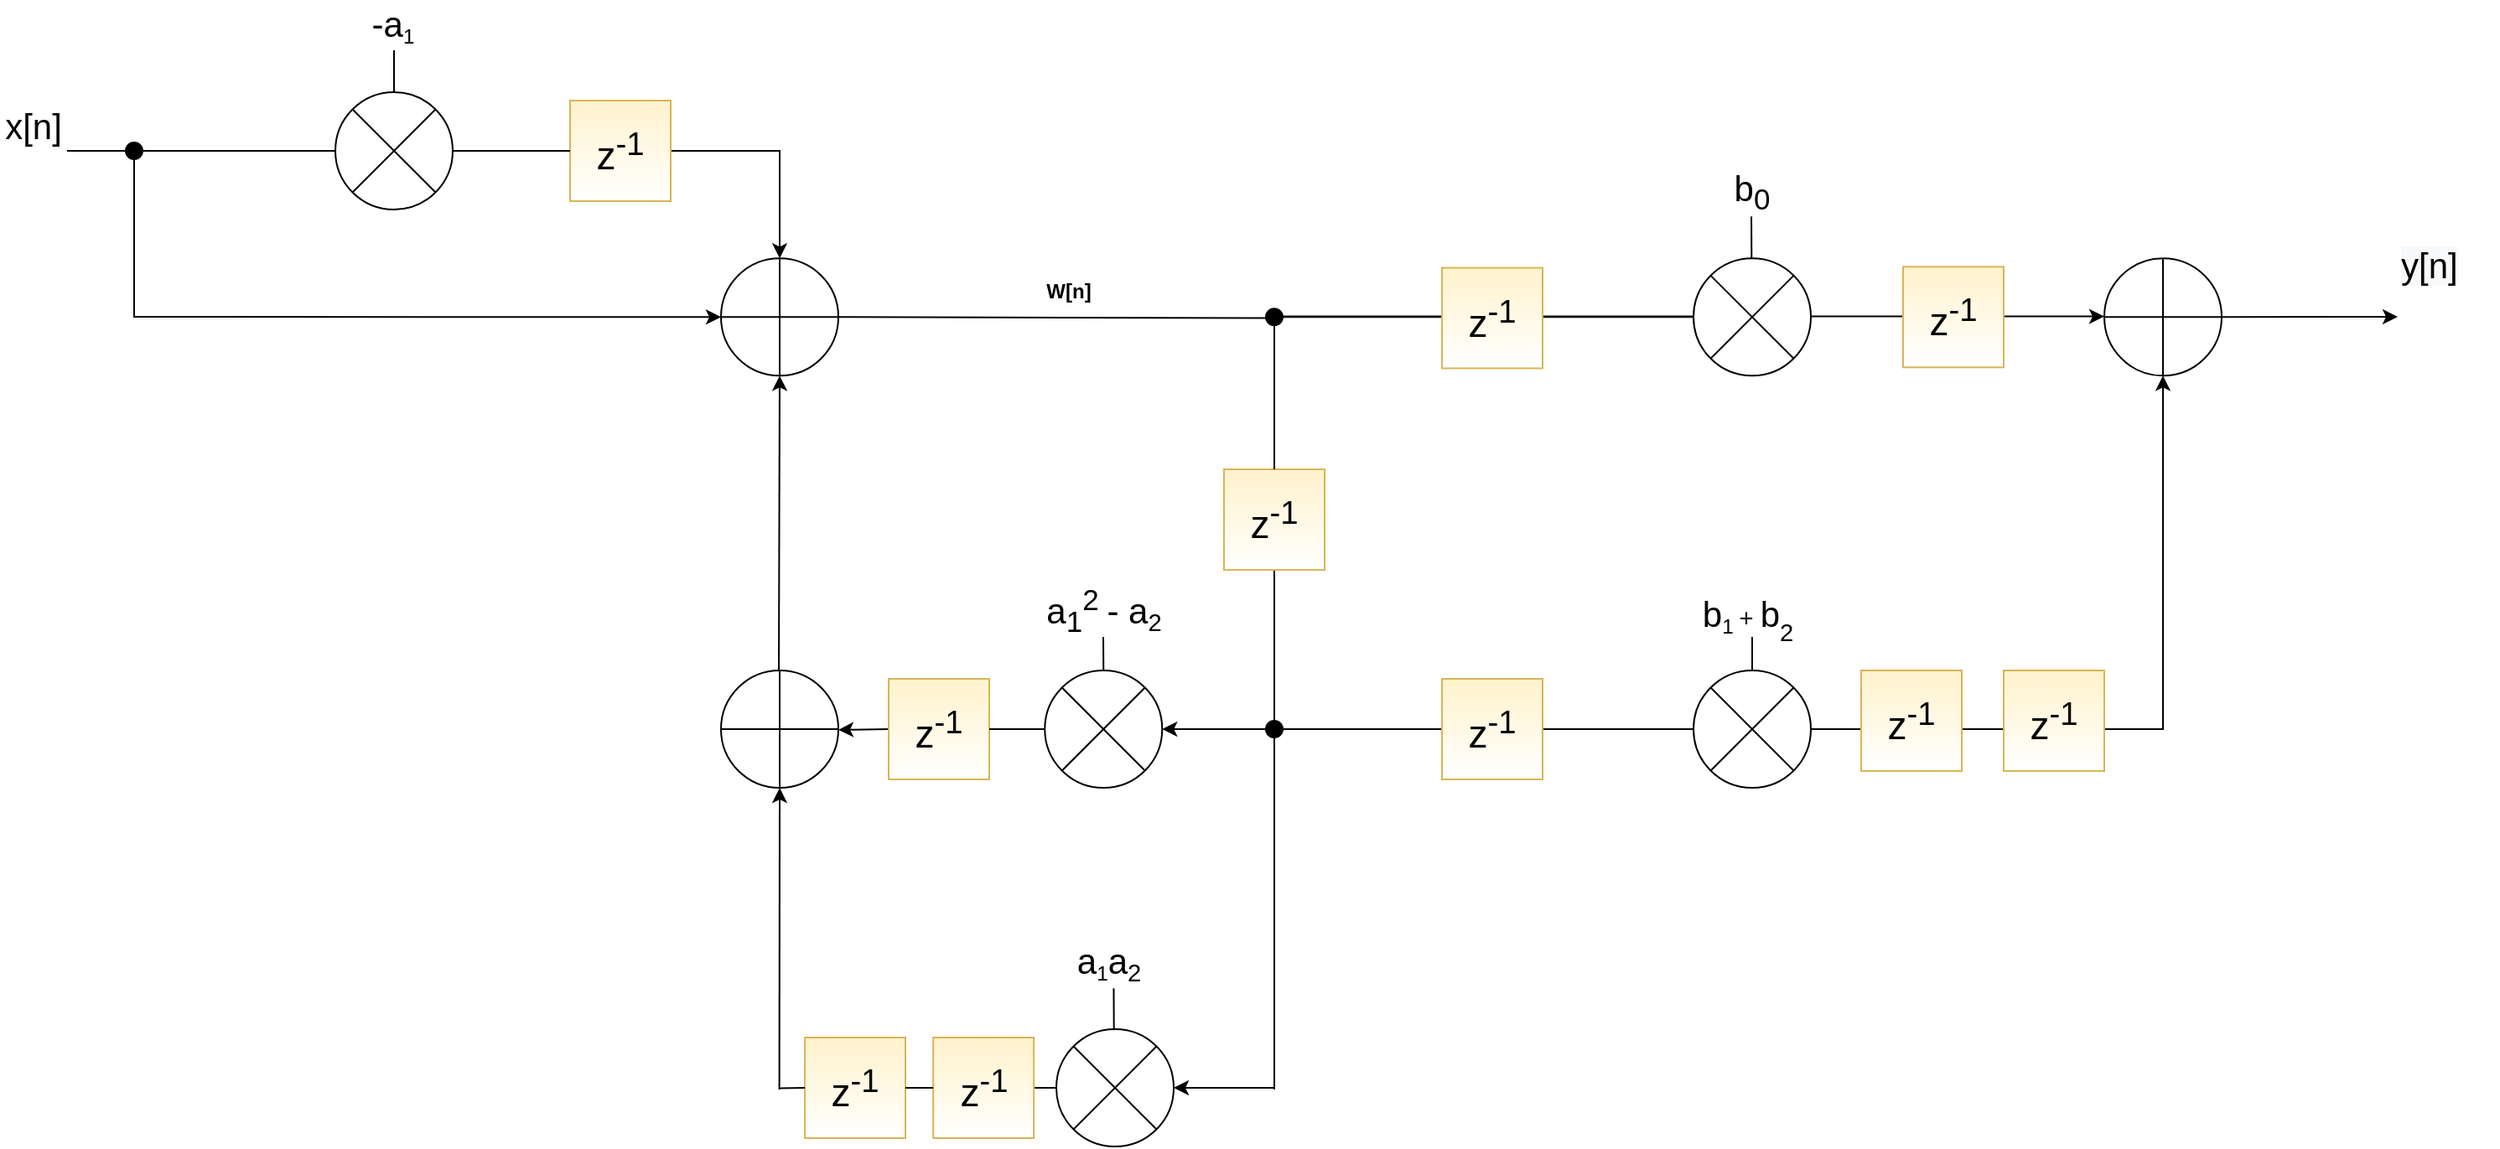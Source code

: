 <mxfile version="15.5.8" type="device"><diagram id="uEpWnFsl4Y93mvleyNiK" name="Page-1"><mxGraphModel dx="2557" dy="2081" grid="1" gridSize="10" guides="1" tooltips="1" connect="1" arrows="1" fold="1" page="1" pageScale="1" pageWidth="827" pageHeight="1169" math="0" shadow="0"><root><mxCell id="0"/><mxCell id="1" parent="0"/><mxCell id="lyqm6bJuYZkZEDeWDdbP-1" value="" style="verticalLabelPosition=bottom;verticalAlign=top;html=1;shape=mxgraph.flowchart.summing_function;" vertex="1" parent="1"><mxGeometry x="270" y="94.15" width="70" height="70" as="geometry"/></mxCell><mxCell id="lyqm6bJuYZkZEDeWDdbP-2" value="&lt;font style=&quot;font-size: 21px&quot;&gt;x[n]&lt;/font&gt;" style="text;html=1;strokeColor=none;fillColor=none;align=center;verticalAlign=middle;whiteSpace=wrap;rounded=0;" vertex="1" parent="1"><mxGeometry x="-160" y="5" width="40" height="20" as="geometry"/></mxCell><mxCell id="lyqm6bJuYZkZEDeWDdbP-3" value="&lt;b&gt;W[n]&lt;/b&gt;" style="text;html=1;align=center;verticalAlign=middle;resizable=0;points=[];autosize=1;strokeColor=none;fillColor=none;" vertex="1" parent="1"><mxGeometry x="456.57" y="104.15" width="40" height="20" as="geometry"/></mxCell><mxCell id="lyqm6bJuYZkZEDeWDdbP-4" value="" style="shape=sumEllipse;perimeter=ellipsePerimeter;whiteSpace=wrap;html=1;backgroundOutline=1;" vertex="1" parent="1"><mxGeometry x="463.13" y="340" width="70" height="70" as="geometry"/></mxCell><mxCell id="lyqm6bJuYZkZEDeWDdbP-5" value="" style="shape=sumEllipse;perimeter=ellipsePerimeter;whiteSpace=wrap;html=1;backgroundOutline=1;" vertex="1" parent="1"><mxGeometry x="470" y="554" width="70" height="70" as="geometry"/></mxCell><mxCell id="lyqm6bJuYZkZEDeWDdbP-6" value="" style="endArrow=none;html=1;" edge="1" parent="1"><mxGeometry width="50" height="50" relative="1" as="geometry"><mxPoint x="600" y="590" as="sourcePoint"/><mxPoint x="600" y="280" as="targetPoint"/></mxGeometry></mxCell><mxCell id="lyqm6bJuYZkZEDeWDdbP-7" value="&lt;font style=&quot;font-size: 21px&quot;&gt;a&lt;sub&gt;1&lt;/sub&gt;&lt;sup&gt;2 &lt;/sup&gt;-&amp;nbsp;&lt;/font&gt;&lt;span style=&quot;font-size: 21px&quot;&gt;a&lt;/span&gt;&lt;span style=&quot;font-size: 17.5px&quot;&gt;&lt;sub&gt;2&lt;/sub&gt;&lt;/span&gt;" style="text;html=1;strokeColor=none;fillColor=none;align=center;verticalAlign=middle;whiteSpace=wrap;rounded=0;" vertex="1" parent="1"><mxGeometry x="456.57" y="290" width="83.13" height="30" as="geometry"/></mxCell><mxCell id="lyqm6bJuYZkZEDeWDdbP-8" value="&lt;font style=&quot;font-size: 21px&quot;&gt;a&lt;/font&gt;&lt;font&gt;&lt;span style=&quot;font-size: 14.583px&quot;&gt;&lt;sub&gt;1&lt;/sub&gt;&lt;/span&gt;&lt;span style=&quot;font-size: 21px&quot;&gt;a&lt;/span&gt;&lt;/font&gt;&lt;font style=&quot;font-size: 17.5px&quot;&gt;&lt;sub&gt;2&lt;/sub&gt;&lt;/font&gt;" style="text;html=1;strokeColor=none;fillColor=none;align=center;verticalAlign=middle;whiteSpace=wrap;rounded=0;" vertex="1" parent="1"><mxGeometry x="480" y="500" width="43.13" height="30" as="geometry"/></mxCell><mxCell id="lyqm6bJuYZkZEDeWDdbP-9" value="" style="verticalLabelPosition=bottom;verticalAlign=top;html=1;shape=mxgraph.flowchart.summing_function;" vertex="1" parent="1"><mxGeometry x="270" y="340" width="70" height="70" as="geometry"/></mxCell><mxCell id="lyqm6bJuYZkZEDeWDdbP-10" value="" style="endArrow=classic;html=1;startArrow=none;exitX=0;exitY=0.5;exitDx=0;exitDy=0;" edge="1" parent="1" source="lyqm6bJuYZkZEDeWDdbP-46"><mxGeometry width="50" height="50" relative="1" as="geometry"><mxPoint x="460" y="375" as="sourcePoint"/><mxPoint x="340" y="375.43" as="targetPoint"/></mxGeometry></mxCell><mxCell id="lyqm6bJuYZkZEDeWDdbP-11" value="" style="endArrow=none;html=1;entryX=0;entryY=0.5;entryDx=0;entryDy=0;startArrow=none;" edge="1" parent="1" source="lyqm6bJuYZkZEDeWDdbP-44" target="lyqm6bJuYZkZEDeWDdbP-5"><mxGeometry width="50" height="50" relative="1" as="geometry"><mxPoint x="305" y="589.2" as="sourcePoint"/><mxPoint x="465" y="588.8" as="targetPoint"/></mxGeometry></mxCell><mxCell id="lyqm6bJuYZkZEDeWDdbP-12" value="" style="endArrow=classic;html=1;rounded=0;entryX=0.5;entryY=1;entryDx=0;entryDy=0;entryPerimeter=0;" edge="1" parent="1" target="lyqm6bJuYZkZEDeWDdbP-9"><mxGeometry width="50" height="50" relative="1" as="geometry"><mxPoint x="304.8" y="590" as="sourcePoint"/><mxPoint x="305" y="413" as="targetPoint"/></mxGeometry></mxCell><mxCell id="lyqm6bJuYZkZEDeWDdbP-13" value="" style="endArrow=classic;html=1;rounded=0;entryX=0.5;entryY=1;entryDx=0;entryDy=0;entryPerimeter=0;" edge="1" parent="1" target="lyqm6bJuYZkZEDeWDdbP-1"><mxGeometry width="50" height="50" relative="1" as="geometry"><mxPoint x="304.5" y="340" as="sourcePoint"/><mxPoint x="304.5" y="250" as="targetPoint"/></mxGeometry></mxCell><mxCell id="lyqm6bJuYZkZEDeWDdbP-14" value="" style="ellipse;whiteSpace=wrap;html=1;aspect=fixed;fillColor=#000000;" vertex="1" parent="1"><mxGeometry x="595" y="124.15" width="10" height="10" as="geometry"/></mxCell><mxCell id="lyqm6bJuYZkZEDeWDdbP-15" value="" style="endArrow=none;html=1;entryX=0;entryY=0.563;entryDx=0;entryDy=0;entryPerimeter=0;exitX=1;exitY=0.5;exitDx=0;exitDy=0;exitPerimeter=0;" edge="1" parent="1" source="lyqm6bJuYZkZEDeWDdbP-1" target="lyqm6bJuYZkZEDeWDdbP-14"><mxGeometry width="50" height="50" relative="1" as="geometry"><mxPoint x="380" y="129.66" as="sourcePoint"/><mxPoint x="685" y="129.41" as="targetPoint"/></mxGeometry></mxCell><mxCell id="lyqm6bJuYZkZEDeWDdbP-16" value="" style="ellipse;whiteSpace=wrap;html=1;aspect=fixed;fillColor=#000000;" vertex="1" parent="1"><mxGeometry x="595" y="370" width="10" height="10" as="geometry"/></mxCell><mxCell id="lyqm6bJuYZkZEDeWDdbP-17" value="" style="endArrow=none;html=1;rounded=0;exitX=0.5;exitY=0;exitDx=0;exitDy=0;" edge="1" parent="1" source="lyqm6bJuYZkZEDeWDdbP-4"><mxGeometry width="50" height="50" relative="1" as="geometry"><mxPoint x="520" y="390" as="sourcePoint"/><mxPoint x="498" y="320" as="targetPoint"/></mxGeometry></mxCell><mxCell id="lyqm6bJuYZkZEDeWDdbP-18" value="" style="endArrow=none;html=1;rounded=0;exitX=0.5;exitY=0;exitDx=0;exitDy=0;" edge="1" parent="1"><mxGeometry width="50" height="50" relative="1" as="geometry"><mxPoint x="504.36" y="554.6" as="sourcePoint"/><mxPoint x="504.23" y="529.6" as="targetPoint"/></mxGeometry></mxCell><mxCell id="lyqm6bJuYZkZEDeWDdbP-19" value="" style="endArrow=classic;html=1;rounded=0;startArrow=none;" edge="1" parent="1" source="lyqm6bJuYZkZEDeWDdbP-34"><mxGeometry width="50" height="50" relative="1" as="geometry"><mxPoint x="680" y="120" as="sourcePoint"/><mxPoint x="1270" y="129" as="targetPoint"/></mxGeometry></mxCell><mxCell id="lyqm6bJuYZkZEDeWDdbP-20" value="" style="endArrow=classic;html=1;rounded=0;entryX=1;entryY=0.5;entryDx=0;entryDy=0;" edge="1" parent="1" target="lyqm6bJuYZkZEDeWDdbP-5"><mxGeometry width="50" height="50" relative="1" as="geometry"><mxPoint x="600" y="589" as="sourcePoint"/><mxPoint x="640" y="620" as="targetPoint"/></mxGeometry></mxCell><mxCell id="lyqm6bJuYZkZEDeWDdbP-21" value="" style="endArrow=classic;html=1;rounded=0;entryX=1;entryY=0.5;entryDx=0;entryDy=0;exitX=0;exitY=0.5;exitDx=0;exitDy=0;" edge="1" parent="1" source="lyqm6bJuYZkZEDeWDdbP-16" target="lyqm6bJuYZkZEDeWDdbP-4"><mxGeometry width="50" height="50" relative="1" as="geometry"><mxPoint x="550" y="430" as="sourcePoint"/><mxPoint x="600" y="380" as="targetPoint"/></mxGeometry></mxCell><mxCell id="lyqm6bJuYZkZEDeWDdbP-22" value="" style="endArrow=none;html=1;rounded=0;exitX=0.5;exitY=0;exitDx=0;exitDy=0;" edge="1" parent="1" source="lyqm6bJuYZkZEDeWDdbP-41"><mxGeometry width="50" height="50" relative="1" as="geometry"><mxPoint x="-83.13" y="50" as="sourcePoint"/><mxPoint x="75" y="-30" as="targetPoint"/></mxGeometry></mxCell><mxCell id="lyqm6bJuYZkZEDeWDdbP-23" value="" style="endArrow=classic;html=1;rounded=0;entryX=0.5;entryY=0;entryDx=0;entryDy=0;entryPerimeter=0;startArrow=none;" edge="1" parent="1" source="lyqm6bJuYZkZEDeWDdbP-39" target="lyqm6bJuYZkZEDeWDdbP-1"><mxGeometry width="50" height="50" relative="1" as="geometry"><mxPoint x="-120" y="30" as="sourcePoint"/><mxPoint x="200" y="20" as="targetPoint"/><Array as="points"><mxPoint x="305" y="30"/></Array></mxGeometry></mxCell><mxCell id="lyqm6bJuYZkZEDeWDdbP-24" value="&lt;font style=&quot;font-size: 21px&quot;&gt;-a&lt;/font&gt;&lt;font&gt;&lt;span style=&quot;font-size: 14.583px&quot;&gt;&lt;sub&gt;1&lt;/sub&gt;&lt;/span&gt;&lt;/font&gt;" style="text;html=1;strokeColor=none;fillColor=none;align=center;verticalAlign=middle;whiteSpace=wrap;rounded=0;" vertex="1" parent="1"><mxGeometry x="53.43" y="-60" width="43.13" height="30" as="geometry"/></mxCell><mxCell id="lyqm6bJuYZkZEDeWDdbP-25" value="" style="endArrow=classic;html=1;rounded=0;entryX=0;entryY=0.5;entryDx=0;entryDy=0;entryPerimeter=0;" edge="1" parent="1" target="lyqm6bJuYZkZEDeWDdbP-1"><mxGeometry width="50" height="50" relative="1" as="geometry"><mxPoint x="-80" y="30" as="sourcePoint"/><mxPoint x="80" y="140" as="targetPoint"/><Array as="points"><mxPoint x="-80" y="129"/></Array></mxGeometry></mxCell><mxCell id="lyqm6bJuYZkZEDeWDdbP-26" value="" style="ellipse;whiteSpace=wrap;html=1;aspect=fixed;fillColor=#000000;" vertex="1" parent="1"><mxGeometry x="-85" y="25" width="10" height="10" as="geometry"/></mxCell><mxCell id="lyqm6bJuYZkZEDeWDdbP-27" value="&lt;font&gt;&lt;span style=&quot;font-size: 21px&quot;&gt;b&lt;/span&gt;&lt;span style=&quot;font-size: 14.583px&quot;&gt;&lt;sub&gt;1&amp;nbsp;&lt;/sub&gt;+&amp;nbsp;&lt;/span&gt;&lt;span style=&quot;font-size: 21px&quot;&gt;b&lt;/span&gt;&lt;span style=&quot;vertical-align: sub ; font-size: 17.5px&quot;&gt;&lt;sub&gt;2&lt;/sub&gt;&lt;/span&gt;&lt;/font&gt;" style="text;html=1;strokeColor=none;fillColor=none;align=center;verticalAlign=middle;whiteSpace=wrap;rounded=0;" vertex="1" parent="1"><mxGeometry x="860" y="295" width="45" height="30" as="geometry"/></mxCell><mxCell id="lyqm6bJuYZkZEDeWDdbP-28" value="&lt;font&gt;&lt;sub&gt;&lt;span style=&quot;font-size: 21px&quot;&gt;b&lt;sub&gt;0&lt;/sub&gt;&lt;/span&gt;&lt;/sub&gt;&lt;/font&gt;" style="text;html=1;strokeColor=none;fillColor=none;align=center;verticalAlign=middle;whiteSpace=wrap;rounded=0;" vertex="1" parent="1"><mxGeometry x="865" y="40" width="40" height="30" as="geometry"/></mxCell><mxCell id="lyqm6bJuYZkZEDeWDdbP-29" value="" style="endArrow=classic;html=1;rounded=0;entryX=0.5;entryY=1;entryDx=0;entryDy=0;entryPerimeter=0;exitX=1;exitY=0.5;exitDx=0;exitDy=0;" edge="1" parent="1" source="lyqm6bJuYZkZEDeWDdbP-16" target="lyqm6bJuYZkZEDeWDdbP-34"><mxGeometry width="50" height="50" relative="1" as="geometry"><mxPoint x="1130.16" y="468.9" as="sourcePoint"/><mxPoint x="1129.66" y="290" as="targetPoint"/><Array as="points"><mxPoint x="1130" y="375"/></Array></mxGeometry></mxCell><mxCell id="lyqm6bJuYZkZEDeWDdbP-30" value="&lt;span style=&quot;color: rgb(0 , 0 , 0) ; font-family: &amp;#34;helvetica&amp;#34; ; font-size: 21px ; font-style: normal ; font-weight: 400 ; letter-spacing: normal ; text-align: center ; text-indent: 0px ; text-transform: none ; word-spacing: 0px ; background-color: rgb(248 , 249 , 250) ; display: inline ; float: none&quot;&gt;y[n]&lt;/span&gt;" style="text;whiteSpace=wrap;html=1;" vertex="1" parent="1"><mxGeometry x="1270" y="78.75" width="60" height="30" as="geometry"/></mxCell><mxCell id="lyqm6bJuYZkZEDeWDdbP-31" value="" style="endArrow=none;html=1;rounded=0;exitX=0.5;exitY=0;exitDx=0;exitDy=0;" edge="1" parent="1" source="lyqm6bJuYZkZEDeWDdbP-36"><mxGeometry width="50" height="50" relative="1" as="geometry"><mxPoint x="885.62" y="335.0" as="sourcePoint"/><mxPoint x="885" y="320" as="targetPoint"/></mxGeometry></mxCell><mxCell id="lyqm6bJuYZkZEDeWDdbP-32" value="" style="endArrow=none;html=1;rounded=0;exitX=0.5;exitY=0;exitDx=0;exitDy=0;" edge="1" parent="1"><mxGeometry width="50" height="50" relative="1" as="geometry"><mxPoint x="884.65" y="94.15" as="sourcePoint"/><mxPoint x="884.52" y="69.15" as="targetPoint"/></mxGeometry></mxCell><mxCell id="lyqm6bJuYZkZEDeWDdbP-33" value="" style="endArrow=none;html=1;rounded=0;" edge="1" parent="1" source="lyqm6bJuYZkZEDeWDdbP-14" target="lyqm6bJuYZkZEDeWDdbP-38"><mxGeometry width="50" height="50" relative="1" as="geometry"><mxPoint x="605" y="129.15" as="sourcePoint"/><mxPoint x="1270" y="129" as="targetPoint"/></mxGeometry></mxCell><mxCell id="lyqm6bJuYZkZEDeWDdbP-34" value="" style="verticalLabelPosition=bottom;verticalAlign=top;html=1;shape=mxgraph.flowchart.summing_function;" vertex="1" parent="1"><mxGeometry x="1095" y="94.15" width="70" height="70" as="geometry"/></mxCell><mxCell id="lyqm6bJuYZkZEDeWDdbP-35" value="" style="endArrow=none;html=1;exitX=0.5;exitY=1;exitDx=0;exitDy=0;startArrow=none;" edge="1" parent="1" source="lyqm6bJuYZkZEDeWDdbP-48"><mxGeometry width="50" height="50" relative="1" as="geometry"><mxPoint x="600" y="134.15" as="sourcePoint"/><mxPoint x="600" y="280" as="targetPoint"/></mxGeometry></mxCell><mxCell id="lyqm6bJuYZkZEDeWDdbP-36" value="" style="shape=sumEllipse;perimeter=ellipsePerimeter;whiteSpace=wrap;html=1;backgroundOutline=1;" vertex="1" parent="1"><mxGeometry x="850" y="340.0" width="70" height="70" as="geometry"/></mxCell><mxCell id="lyqm6bJuYZkZEDeWDdbP-37" value="" style="endArrow=classic;html=1;rounded=0;entryX=0;entryY=0.5;entryDx=0;entryDy=0;entryPerimeter=0;" edge="1" parent="1"><mxGeometry width="50" height="50" relative="1" as="geometry"><mxPoint x="599" y="128.81" as="sourcePoint"/><mxPoint x="1095" y="128.81" as="targetPoint"/></mxGeometry></mxCell><mxCell id="lyqm6bJuYZkZEDeWDdbP-38" value="" style="shape=sumEllipse;perimeter=ellipsePerimeter;whiteSpace=wrap;html=1;backgroundOutline=1;" vertex="1" parent="1"><mxGeometry x="850" y="94.15" width="70" height="70" as="geometry"/></mxCell><mxCell id="lyqm6bJuYZkZEDeWDdbP-39" value="&lt;font style=&quot;font-size: 23px&quot;&gt;z&lt;sup&gt;-1&lt;/sup&gt;&lt;/font&gt;" style="whiteSpace=wrap;html=1;aspect=fixed;fillColor=#fff2cc;strokeColor=#d6b656;gradientColor=#ffffff;" vertex="1" parent="1"><mxGeometry x="180" width="60" height="60" as="geometry"/></mxCell><mxCell id="lyqm6bJuYZkZEDeWDdbP-40" value="" style="endArrow=none;html=1;rounded=0;entryX=0;entryY=0.5;entryDx=0;entryDy=0;" edge="1" parent="1" target="lyqm6bJuYZkZEDeWDdbP-39"><mxGeometry width="50" height="50" relative="1" as="geometry"><mxPoint x="-120" y="30" as="sourcePoint"/><mxPoint x="305" y="94.15" as="targetPoint"/><Array as="points"><mxPoint x="-70" y="30"/></Array></mxGeometry></mxCell><mxCell id="lyqm6bJuYZkZEDeWDdbP-41" value="" style="shape=sumEllipse;perimeter=ellipsePerimeter;whiteSpace=wrap;html=1;backgroundOutline=1;" vertex="1" parent="1"><mxGeometry x="40" y="-5" width="70" height="70" as="geometry"/></mxCell><mxCell id="lyqm6bJuYZkZEDeWDdbP-42" value="&lt;font style=&quot;font-size: 23px&quot;&gt;z&lt;sup&gt;-1&lt;/sup&gt;&lt;/font&gt;" style="whiteSpace=wrap;html=1;aspect=fixed;fillColor=#fff2cc;strokeColor=#d6b656;gradientColor=#ffffff;" vertex="1" parent="1"><mxGeometry x="320" y="559" width="60" height="60" as="geometry"/></mxCell><mxCell id="lyqm6bJuYZkZEDeWDdbP-43" value="" style="endArrow=none;html=1;entryX=0;entryY=0.5;entryDx=0;entryDy=0;" edge="1" parent="1" target="lyqm6bJuYZkZEDeWDdbP-42"><mxGeometry width="50" height="50" relative="1" as="geometry"><mxPoint x="305" y="589.2" as="sourcePoint"/><mxPoint x="470.0" y="589" as="targetPoint"/></mxGeometry></mxCell><mxCell id="lyqm6bJuYZkZEDeWDdbP-44" value="&lt;font style=&quot;font-size: 23px&quot;&gt;z&lt;sup&gt;-1&lt;/sup&gt;&lt;/font&gt;" style="whiteSpace=wrap;html=1;aspect=fixed;fillColor=#fff2cc;strokeColor=#d6b656;gradientColor=#ffffff;" vertex="1" parent="1"><mxGeometry x="396.57" y="559" width="60" height="60" as="geometry"/></mxCell><mxCell id="lyqm6bJuYZkZEDeWDdbP-45" value="" style="endArrow=none;html=1;entryX=0;entryY=0.5;entryDx=0;entryDy=0;startArrow=none;" edge="1" parent="1" source="lyqm6bJuYZkZEDeWDdbP-42" target="lyqm6bJuYZkZEDeWDdbP-44"><mxGeometry width="50" height="50" relative="1" as="geometry"><mxPoint x="380" y="589" as="sourcePoint"/><mxPoint x="470.0" y="589" as="targetPoint"/></mxGeometry></mxCell><mxCell id="lyqm6bJuYZkZEDeWDdbP-46" value="&lt;font style=&quot;font-size: 23px&quot;&gt;z&lt;sup&gt;-1&lt;/sup&gt;&lt;/font&gt;" style="whiteSpace=wrap;html=1;aspect=fixed;fillColor=#fff2cc;strokeColor=#d6b656;gradientColor=#ffffff;" vertex="1" parent="1"><mxGeometry x="370" y="345" width="60" height="60" as="geometry"/></mxCell><mxCell id="lyqm6bJuYZkZEDeWDdbP-47" value="" style="endArrow=none;html=1;startArrow=none;exitX=0;exitY=0.5;exitDx=0;exitDy=0;" edge="1" parent="1" source="lyqm6bJuYZkZEDeWDdbP-4" target="lyqm6bJuYZkZEDeWDdbP-46"><mxGeometry width="50" height="50" relative="1" as="geometry"><mxPoint x="463.13" y="375" as="sourcePoint"/><mxPoint x="340" y="375.43" as="targetPoint"/></mxGeometry></mxCell><mxCell id="lyqm6bJuYZkZEDeWDdbP-48" value="&lt;font style=&quot;font-size: 23px&quot;&gt;z&lt;sup&gt;-1&lt;/sup&gt;&lt;/font&gt;" style="whiteSpace=wrap;html=1;aspect=fixed;fillColor=#fff2cc;strokeColor=#d6b656;gradientColor=#ffffff;" vertex="1" parent="1"><mxGeometry x="570" y="220" width="60" height="60" as="geometry"/></mxCell><mxCell id="lyqm6bJuYZkZEDeWDdbP-49" value="" style="endArrow=none;html=1;exitX=0.5;exitY=1;exitDx=0;exitDy=0;" edge="1" parent="1" source="lyqm6bJuYZkZEDeWDdbP-14" target="lyqm6bJuYZkZEDeWDdbP-48"><mxGeometry width="50" height="50" relative="1" as="geometry"><mxPoint x="600" y="134.15" as="sourcePoint"/><mxPoint x="600" y="280" as="targetPoint"/></mxGeometry></mxCell><mxCell id="lyqm6bJuYZkZEDeWDdbP-50" value="&lt;font style=&quot;font-size: 23px&quot;&gt;z&lt;sup&gt;-1&lt;/sup&gt;&lt;/font&gt;" style="whiteSpace=wrap;html=1;aspect=fixed;fillColor=#fff2cc;strokeColor=#d6b656;gradientColor=#ffffff;" vertex="1" parent="1"><mxGeometry x="950" y="340" width="60" height="60" as="geometry"/></mxCell><mxCell id="lyqm6bJuYZkZEDeWDdbP-51" value="&lt;font style=&quot;font-size: 23px&quot;&gt;z&lt;sup&gt;-1&lt;/sup&gt;&lt;/font&gt;" style="whiteSpace=wrap;html=1;aspect=fixed;fillColor=#fff2cc;strokeColor=#d6b656;gradientColor=#ffffff;" vertex="1" parent="1"><mxGeometry x="700" y="345" width="60" height="60" as="geometry"/></mxCell><mxCell id="lyqm6bJuYZkZEDeWDdbP-52" value="&lt;font style=&quot;font-size: 23px&quot;&gt;z&lt;sup&gt;-1&lt;/sup&gt;&lt;/font&gt;" style="whiteSpace=wrap;html=1;aspect=fixed;fillColor=#fff2cc;strokeColor=#d6b656;gradientColor=#ffffff;" vertex="1" parent="1"><mxGeometry x="1035" y="340" width="60" height="60" as="geometry"/></mxCell><mxCell id="lyqm6bJuYZkZEDeWDdbP-53" value="&lt;font style=&quot;font-size: 23px&quot;&gt;z&lt;sup&gt;-1&lt;/sup&gt;&lt;/font&gt;" style="whiteSpace=wrap;html=1;aspect=fixed;fillColor=#fff2cc;strokeColor=#d6b656;gradientColor=#ffffff;" vertex="1" parent="1"><mxGeometry x="975" y="99.15" width="60" height="60" as="geometry"/></mxCell><mxCell id="lyqm6bJuYZkZEDeWDdbP-54" value="&lt;font style=&quot;font-size: 23px&quot;&gt;z&lt;sup&gt;-1&lt;/sup&gt;&lt;/font&gt;" style="whiteSpace=wrap;html=1;aspect=fixed;fillColor=#fff2cc;strokeColor=#d6b656;gradientColor=#ffffff;" vertex="1" parent="1"><mxGeometry x="700" y="99.75" width="60" height="60" as="geometry"/></mxCell></root></mxGraphModel></diagram></mxfile>